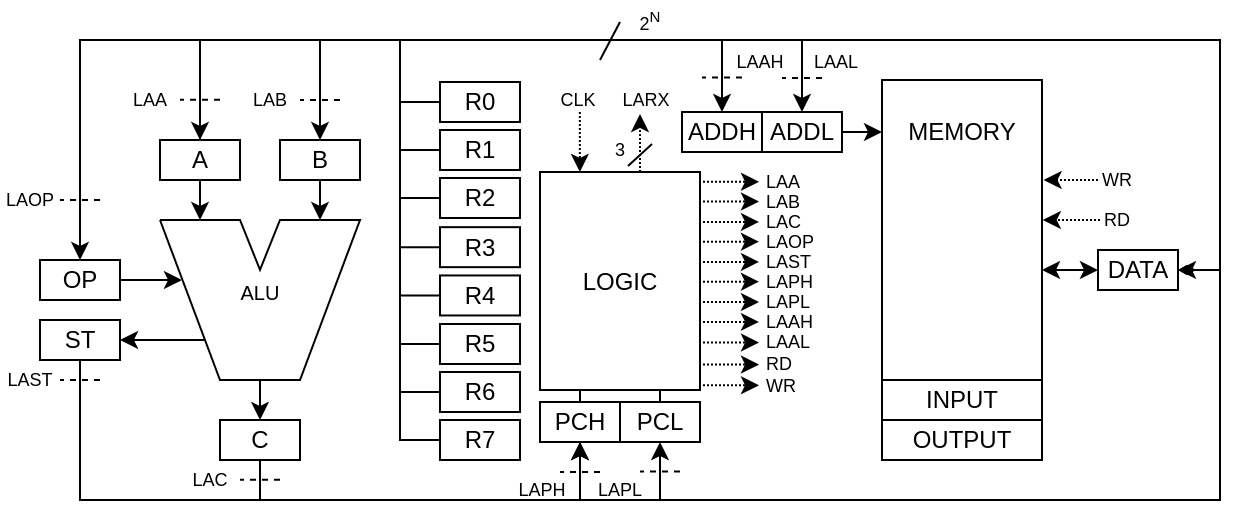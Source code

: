 <mxfile version="24.7.8">
  <diagram name="Page-1" id="H83_4xWVc6kx4KiNgCbZ">
    <mxGraphModel dx="4220" dy="1212" grid="1" gridSize="10" guides="1" tooltips="1" connect="1" arrows="1" fold="1" page="1" pageScale="1" pageWidth="700" pageHeight="270" math="0" shadow="0">
      <root>
        <mxCell id="0" />
        <mxCell id="1" parent="0" />
        <mxCell id="77RlWujfG2KdfoTUNOT7-2" value="" style="endArrow=none;html=1;rounded=0;" parent="1" edge="1">
          <mxGeometry width="50" height="50" relative="1" as="geometry">
            <mxPoint x="-2680" y="-150" as="sourcePoint" />
            <mxPoint x="-2680" y="-150" as="targetPoint" />
            <Array as="points">
              <mxPoint x="-2650" y="-70" />
              <mxPoint x="-2630" y="-70" />
              <mxPoint x="-2610" y="-70" />
              <mxPoint x="-2580" y="-150" />
              <mxPoint x="-2620" y="-150" />
              <mxPoint x="-2630" y="-125.077" />
              <mxPoint x="-2640" y="-150" />
            </Array>
          </mxGeometry>
        </mxCell>
        <mxCell id="77RlWujfG2KdfoTUNOT7-3" value="ALU" style="text;strokeColor=none;align=center;fillColor=none;html=1;verticalAlign=middle;whiteSpace=wrap;rounded=0;fontSize=10;" parent="1" vertex="1">
          <mxGeometry x="-2680" y="-145.423" width="100" height="62.308" as="geometry" />
        </mxCell>
        <mxCell id="77RlWujfG2KdfoTUNOT7-15" style="edgeStyle=orthogonalEdgeStyle;rounded=0;orthogonalLoop=1;jettySize=auto;html=1;exitX=0.5;exitY=1;exitDx=0;exitDy=0;" parent="1" source="77RlWujfG2KdfoTUNOT7-5" edge="1">
          <mxGeometry relative="1" as="geometry">
            <mxPoint x="-2660" y="-150" as="targetPoint" />
          </mxGeometry>
        </mxCell>
        <mxCell id="77RlWujfG2KdfoTUNOT7-35" style="edgeStyle=orthogonalEdgeStyle;rounded=0;orthogonalLoop=1;jettySize=auto;html=1;exitX=0.5;exitY=0;exitDx=0;exitDy=0;" parent="1" source="77RlWujfG2KdfoTUNOT7-5" target="77RlWujfG2KdfoTUNOT7-13" edge="1">
          <mxGeometry relative="1" as="geometry">
            <Array as="points">
              <mxPoint x="-2660" y="-240" />
              <mxPoint x="-2720" y="-240" />
            </Array>
          </mxGeometry>
        </mxCell>
        <mxCell id="77RlWujfG2KdfoTUNOT7-5" value="A" style="rounded=0;whiteSpace=wrap;html=1;" parent="1" vertex="1">
          <mxGeometry x="-2680" y="-190" width="40" height="20" as="geometry" />
        </mxCell>
        <mxCell id="77RlWujfG2KdfoTUNOT7-16" style="edgeStyle=orthogonalEdgeStyle;rounded=0;orthogonalLoop=1;jettySize=auto;html=1;exitX=0.5;exitY=1;exitDx=0;exitDy=0;" parent="1" source="77RlWujfG2KdfoTUNOT7-6" edge="1">
          <mxGeometry relative="1" as="geometry">
            <mxPoint x="-2600" y="-150" as="targetPoint" />
          </mxGeometry>
        </mxCell>
        <mxCell id="77RlWujfG2KdfoTUNOT7-6" value="B" style="rounded=0;whiteSpace=wrap;html=1;" parent="1" vertex="1">
          <mxGeometry x="-2620" y="-190" width="40" height="20" as="geometry" />
        </mxCell>
        <mxCell id="77RlWujfG2KdfoTUNOT7-32" style="edgeStyle=orthogonalEdgeStyle;rounded=0;orthogonalLoop=1;jettySize=auto;html=1;exitX=0.5;exitY=1;exitDx=0;exitDy=0;entryX=1;entryY=0.5;entryDx=0;entryDy=0;" parent="1" source="77RlWujfG2KdfoTUNOT7-7" target="77RlWujfG2KdfoTUNOT7-26" edge="1">
          <mxGeometry relative="1" as="geometry">
            <Array as="points">
              <mxPoint x="-2630" y="-10" />
              <mxPoint x="-2150" y="-10" />
              <mxPoint x="-2150" y="-125" />
            </Array>
          </mxGeometry>
        </mxCell>
        <mxCell id="77RlWujfG2KdfoTUNOT7-33" style="edgeStyle=orthogonalEdgeStyle;rounded=0;orthogonalLoop=1;jettySize=auto;html=1;exitX=0.5;exitY=1;exitDx=0;exitDy=0;entryX=0.5;entryY=0;entryDx=0;entryDy=0;" parent="1" source="77RlWujfG2KdfoTUNOT7-7" target="77RlWujfG2KdfoTUNOT7-25" edge="1">
          <mxGeometry relative="1" as="geometry">
            <Array as="points">
              <mxPoint x="-2630" y="-10" />
              <mxPoint x="-2150" y="-10" />
              <mxPoint x="-2150" y="-240" />
              <mxPoint x="-2359" y="-240" />
            </Array>
          </mxGeometry>
        </mxCell>
        <mxCell id="77RlWujfG2KdfoTUNOT7-34" style="edgeStyle=orthogonalEdgeStyle;rounded=0;orthogonalLoop=1;jettySize=auto;html=1;exitX=0.5;exitY=1;exitDx=0;exitDy=0;entryX=0.5;entryY=1;entryDx=0;entryDy=0;" parent="1" source="77RlWujfG2KdfoTUNOT7-7" target="77RlWujfG2KdfoTUNOT7-23" edge="1">
          <mxGeometry relative="1" as="geometry" />
        </mxCell>
        <mxCell id="77RlWujfG2KdfoTUNOT7-7" value="C" style="rounded=0;whiteSpace=wrap;html=1;" parent="1" vertex="1">
          <mxGeometry x="-2650" y="-50" width="40" height="20" as="geometry" />
        </mxCell>
        <mxCell id="77RlWujfG2KdfoTUNOT7-43" style="edgeStyle=orthogonalEdgeStyle;rounded=0;orthogonalLoop=1;jettySize=auto;html=1;exitX=0;exitY=0.5;exitDx=0;exitDy=0;endArrow=none;endFill=0;" parent="1" source="77RlWujfG2KdfoTUNOT7-8" edge="1">
          <mxGeometry relative="1" as="geometry">
            <mxPoint x="-2560" y="-136.429" as="targetPoint" />
          </mxGeometry>
        </mxCell>
        <mxCell id="77RlWujfG2KdfoTUNOT7-8" value="R3" style="rounded=0;whiteSpace=wrap;html=1;" parent="1" vertex="1">
          <mxGeometry x="-2540" y="-146.42" width="40" height="20" as="geometry" />
        </mxCell>
        <mxCell id="77RlWujfG2KdfoTUNOT7-42" style="edgeStyle=orthogonalEdgeStyle;rounded=0;orthogonalLoop=1;jettySize=auto;html=1;exitX=0;exitY=0.5;exitDx=0;exitDy=0;endArrow=none;endFill=0;" parent="1" source="77RlWujfG2KdfoTUNOT7-9" edge="1">
          <mxGeometry relative="1" as="geometry">
            <mxPoint x="-2560" y="-112.143" as="targetPoint" />
          </mxGeometry>
        </mxCell>
        <mxCell id="77RlWujfG2KdfoTUNOT7-9" value="R4" style="rounded=0;whiteSpace=wrap;html=1;" parent="1" vertex="1">
          <mxGeometry x="-2540" y="-122.27" width="40" height="20" as="geometry" />
        </mxCell>
        <mxCell id="77RlWujfG2KdfoTUNOT7-41" style="edgeStyle=orthogonalEdgeStyle;rounded=0;orthogonalLoop=1;jettySize=auto;html=1;exitX=0;exitY=0.5;exitDx=0;exitDy=0;endArrow=none;endFill=0;" parent="1" source="77RlWujfG2KdfoTUNOT7-10" edge="1">
          <mxGeometry relative="1" as="geometry">
            <mxPoint x="-2560" y="-87.857" as="targetPoint" />
          </mxGeometry>
        </mxCell>
        <mxCell id="77RlWujfG2KdfoTUNOT7-10" value="R5" style="rounded=0;whiteSpace=wrap;html=1;" parent="1" vertex="1">
          <mxGeometry x="-2540" y="-98" width="40" height="20" as="geometry" />
        </mxCell>
        <mxCell id="77RlWujfG2KdfoTUNOT7-40" style="edgeStyle=orthogonalEdgeStyle;rounded=0;orthogonalLoop=1;jettySize=auto;html=1;exitX=0;exitY=0.5;exitDx=0;exitDy=0;endArrow=none;endFill=0;" parent="1" source="77RlWujfG2KdfoTUNOT7-11" edge="1">
          <mxGeometry relative="1" as="geometry">
            <mxPoint x="-2560" y="-64.048" as="targetPoint" />
          </mxGeometry>
        </mxCell>
        <mxCell id="77RlWujfG2KdfoTUNOT7-11" value="R6" style="rounded=0;whiteSpace=wrap;html=1;" parent="1" vertex="1">
          <mxGeometry x="-2540" y="-74" width="40" height="20" as="geometry" />
        </mxCell>
        <mxCell id="77RlWujfG2KdfoTUNOT7-39" style="edgeStyle=orthogonalEdgeStyle;rounded=0;orthogonalLoop=1;jettySize=auto;html=1;exitX=0;exitY=0.5;exitDx=0;exitDy=0;entryX=0.5;entryY=0;entryDx=0;entryDy=0;" parent="1" source="77RlWujfG2KdfoTUNOT7-12" target="77RlWujfG2KdfoTUNOT7-6" edge="1">
          <mxGeometry relative="1" as="geometry">
            <Array as="points">
              <mxPoint x="-2560" y="-40" />
              <mxPoint x="-2560" y="-240" />
              <mxPoint x="-2600" y="-240" />
            </Array>
          </mxGeometry>
        </mxCell>
        <mxCell id="77RlWujfG2KdfoTUNOT7-12" value="R7" style="rounded=0;whiteSpace=wrap;html=1;" parent="1" vertex="1">
          <mxGeometry x="-2540" y="-50" width="40" height="20" as="geometry" />
        </mxCell>
        <mxCell id="77RlWujfG2KdfoTUNOT7-13" value="OP" style="rounded=0;whiteSpace=wrap;html=1;" parent="1" vertex="1">
          <mxGeometry x="-2740" y="-130" width="40" height="20" as="geometry" />
        </mxCell>
        <mxCell id="77RlWujfG2KdfoTUNOT7-14" value="" style="endArrow=classic;html=1;rounded=0;exitX=1;exitY=0.5;exitDx=0;exitDy=0;" parent="1" source="77RlWujfG2KdfoTUNOT7-13" edge="1">
          <mxGeometry width="50" height="50" relative="1" as="geometry">
            <mxPoint x="-2720" y="-110" as="sourcePoint" />
            <mxPoint x="-2669" y="-120" as="targetPoint" />
          </mxGeometry>
        </mxCell>
        <mxCell id="77RlWujfG2KdfoTUNOT7-18" style="edgeStyle=orthogonalEdgeStyle;rounded=0;orthogonalLoop=1;jettySize=auto;html=1;exitX=1;exitY=0.5;exitDx=0;exitDy=0;endArrow=none;endFill=0;startArrow=classic;startFill=1;" parent="1" source="77RlWujfG2KdfoTUNOT7-17" edge="1">
          <mxGeometry relative="1" as="geometry">
            <mxPoint x="-2658" y="-90" as="targetPoint" />
          </mxGeometry>
        </mxCell>
        <mxCell id="77RlWujfG2KdfoTUNOT7-36" style="edgeStyle=orthogonalEdgeStyle;rounded=0;orthogonalLoop=1;jettySize=auto;html=1;exitX=0.5;exitY=1;exitDx=0;exitDy=0;entryX=0.5;entryY=1;entryDx=0;entryDy=0;" parent="1" source="77RlWujfG2KdfoTUNOT7-17" target="77RlWujfG2KdfoTUNOT7-23" edge="1">
          <mxGeometry relative="1" as="geometry">
            <Array as="points">
              <mxPoint x="-2720" y="-10" />
              <mxPoint x="-2470" y="-10" />
            </Array>
          </mxGeometry>
        </mxCell>
        <mxCell id="77RlWujfG2KdfoTUNOT7-17" value="ST" style="rounded=0;whiteSpace=wrap;html=1;" parent="1" vertex="1">
          <mxGeometry x="-2740" y="-100" width="40" height="20" as="geometry" />
        </mxCell>
        <mxCell id="77RlWujfG2KdfoTUNOT7-19" value="" style="endArrow=classic;html=1;rounded=0;entryX=0.5;entryY=0;entryDx=0;entryDy=0;" parent="1" target="77RlWujfG2KdfoTUNOT7-7" edge="1">
          <mxGeometry width="50" height="50" relative="1" as="geometry">
            <mxPoint x="-2630" y="-70" as="sourcePoint" />
            <mxPoint x="-2590" y="-110" as="targetPoint" />
          </mxGeometry>
        </mxCell>
        <mxCell id="77RlWujfG2KdfoTUNOT7-44" style="edgeStyle=orthogonalEdgeStyle;rounded=0;orthogonalLoop=1;jettySize=auto;html=1;exitX=0;exitY=0.5;exitDx=0;exitDy=0;endArrow=none;endFill=0;" parent="1" source="77RlWujfG2KdfoTUNOT7-20" edge="1">
          <mxGeometry relative="1" as="geometry">
            <mxPoint x="-2560" y="-161.19" as="targetPoint" />
          </mxGeometry>
        </mxCell>
        <mxCell id="77RlWujfG2KdfoTUNOT7-20" value="R2" style="rounded=0;whiteSpace=wrap;html=1;" parent="1" vertex="1">
          <mxGeometry x="-2540" y="-171" width="40" height="20" as="geometry" />
        </mxCell>
        <mxCell id="77RlWujfG2KdfoTUNOT7-45" style="edgeStyle=orthogonalEdgeStyle;rounded=0;orthogonalLoop=1;jettySize=auto;html=1;exitX=0;exitY=0.5;exitDx=0;exitDy=0;endArrow=none;endFill=0;" parent="1" source="77RlWujfG2KdfoTUNOT7-21" edge="1">
          <mxGeometry relative="1" as="geometry">
            <mxPoint x="-2560" y="-185" as="targetPoint" />
          </mxGeometry>
        </mxCell>
        <mxCell id="77RlWujfG2KdfoTUNOT7-21" value="R1" style="rounded=0;whiteSpace=wrap;html=1;" parent="1" vertex="1">
          <mxGeometry x="-2540" y="-195" width="40" height="20" as="geometry" />
        </mxCell>
        <mxCell id="77RlWujfG2KdfoTUNOT7-46" style="edgeStyle=orthogonalEdgeStyle;rounded=0;orthogonalLoop=1;jettySize=auto;html=1;exitX=0;exitY=0.5;exitDx=0;exitDy=0;endArrow=none;endFill=0;" parent="1" source="77RlWujfG2KdfoTUNOT7-22" edge="1">
          <mxGeometry relative="1" as="geometry">
            <mxPoint x="-2560" y="-208.81" as="targetPoint" />
          </mxGeometry>
        </mxCell>
        <mxCell id="77RlWujfG2KdfoTUNOT7-22" value="R0" style="rounded=0;whiteSpace=wrap;html=1;" parent="1" vertex="1">
          <mxGeometry x="-2540" y="-219" width="40" height="20" as="geometry" />
        </mxCell>
        <mxCell id="77RlWujfG2KdfoTUNOT7-50" style="edgeStyle=orthogonalEdgeStyle;rounded=0;orthogonalLoop=1;jettySize=auto;html=1;exitX=0.5;exitY=1;exitDx=0;exitDy=0;entryX=0.5;entryY=0;entryDx=0;entryDy=0;startArrow=classic;startFill=1;" parent="1" source="77RlWujfG2KdfoTUNOT7-66" target="77RlWujfG2KdfoTUNOT7-49" edge="1">
          <mxGeometry relative="1" as="geometry">
            <mxPoint x="-2400" y="-150" as="targetPoint" />
            <Array as="points">
              <mxPoint x="-2430" y="-10" />
              <mxPoint x="-2150" y="-10" />
              <mxPoint x="-2150" y="-240" />
              <mxPoint x="-2399" y="-240" />
            </Array>
          </mxGeometry>
        </mxCell>
        <mxCell id="77RlWujfG2KdfoTUNOT7-120" style="edgeStyle=orthogonalEdgeStyle;rounded=0;orthogonalLoop=1;jettySize=auto;html=1;exitX=0.5;exitY=0;exitDx=0;exitDy=0;entryX=0.25;entryY=1;entryDx=0;entryDy=0;endArrow=none;endFill=0;" parent="1" source="77RlWujfG2KdfoTUNOT7-23" target="77RlWujfG2KdfoTUNOT7-67" edge="1">
          <mxGeometry relative="1" as="geometry" />
        </mxCell>
        <mxCell id="77RlWujfG2KdfoTUNOT7-23" value="PCH" style="rounded=0;whiteSpace=wrap;html=1;" parent="1" vertex="1">
          <mxGeometry x="-2490" y="-59" width="40" height="20" as="geometry" />
        </mxCell>
        <mxCell id="77RlWujfG2KdfoTUNOT7-29" style="edgeStyle=orthogonalEdgeStyle;rounded=0;orthogonalLoop=1;jettySize=auto;html=1;exitX=1;exitY=0.5;exitDx=0;exitDy=0;entryX=0;entryY=0.5;entryDx=0;entryDy=0;startArrow=classic;startFill=1;" parent="1" source="77RlWujfG2KdfoTUNOT7-24" target="77RlWujfG2KdfoTUNOT7-26" edge="1">
          <mxGeometry relative="1" as="geometry" />
        </mxCell>
        <mxCell id="77RlWujfG2KdfoTUNOT7-24" value="MEMORY" style="rounded=0;whiteSpace=wrap;html=1;verticalAlign=top;spacingTop=12;" parent="1" vertex="1">
          <mxGeometry x="-2319" y="-220" width="80" height="190" as="geometry" />
        </mxCell>
        <mxCell id="77RlWujfG2KdfoTUNOT7-25" value="ADDL" style="rounded=0;whiteSpace=wrap;html=1;" parent="1" vertex="1">
          <mxGeometry x="-2379" y="-204" width="40" height="20" as="geometry" />
        </mxCell>
        <mxCell id="77RlWujfG2KdfoTUNOT7-65" style="edgeStyle=orthogonalEdgeStyle;rounded=0;orthogonalLoop=1;jettySize=auto;html=1;exitX=1;exitY=0.5;exitDx=0;exitDy=0;entryX=0.5;entryY=0;entryDx=0;entryDy=0;endArrow=classic;endFill=1;startArrow=diamondThin;startFill=1;" parent="1" source="77RlWujfG2KdfoTUNOT7-26" target="77RlWujfG2KdfoTUNOT7-5" edge="1">
          <mxGeometry relative="1" as="geometry">
            <Array as="points">
              <mxPoint x="-2150" y="-125" />
              <mxPoint x="-2150" y="-240" />
              <mxPoint x="-2660" y="-240" />
            </Array>
          </mxGeometry>
        </mxCell>
        <mxCell id="77RlWujfG2KdfoTUNOT7-26" value="DATA" style="rounded=0;whiteSpace=wrap;html=1;" parent="1" vertex="1">
          <mxGeometry x="-2211" y="-135" width="40" height="20" as="geometry" />
        </mxCell>
        <mxCell id="77RlWujfG2KdfoTUNOT7-30" style="edgeStyle=orthogonalEdgeStyle;rounded=0;orthogonalLoop=1;jettySize=auto;html=1;exitX=1;exitY=0.5;exitDx=0;exitDy=0;entryX=0;entryY=0.054;entryDx=0;entryDy=0;entryPerimeter=0;" parent="1" source="77RlWujfG2KdfoTUNOT7-25" edge="1">
          <mxGeometry relative="1" as="geometry">
            <mxPoint x="-2319" y="-193.74" as="targetPoint" />
          </mxGeometry>
        </mxCell>
        <mxCell id="77RlWujfG2KdfoTUNOT7-47" value="" style="endArrow=none;html=1;rounded=0;" parent="1" edge="1">
          <mxGeometry width="50" height="50" relative="1" as="geometry">
            <mxPoint x="-2460" y="-230" as="sourcePoint" />
            <mxPoint x="-2450" y="-249" as="targetPoint" />
          </mxGeometry>
        </mxCell>
        <mxCell id="77RlWujfG2KdfoTUNOT7-48" value="2&lt;sup&gt;N&lt;/sup&gt;" style="text;strokeColor=none;align=center;fillColor=none;html=1;verticalAlign=middle;whiteSpace=wrap;rounded=0;fontSize=9;" parent="1" vertex="1">
          <mxGeometry x="-2450" y="-260" width="30" height="20" as="geometry" />
        </mxCell>
        <mxCell id="77RlWujfG2KdfoTUNOT7-49" value="ADDH" style="rounded=0;whiteSpace=wrap;html=1;" parent="1" vertex="1">
          <mxGeometry x="-2419" y="-204" width="40" height="20" as="geometry" />
        </mxCell>
        <mxCell id="77RlWujfG2KdfoTUNOT7-51" value="OUTPUT" style="rounded=0;whiteSpace=wrap;html=1;" parent="1" vertex="1">
          <mxGeometry x="-2319" y="-50" width="80" height="20" as="geometry" />
        </mxCell>
        <mxCell id="77RlWujfG2KdfoTUNOT7-52" value="INPUT" style="rounded=0;whiteSpace=wrap;html=1;" parent="1" vertex="1">
          <mxGeometry x="-2319" y="-70" width="80" height="20" as="geometry" />
        </mxCell>
        <mxCell id="77RlWujfG2KdfoTUNOT7-59" value="WR" style="text;strokeColor=none;align=left;fillColor=none;html=1;verticalAlign=middle;whiteSpace=wrap;rounded=0;fontSize=9;" parent="1" vertex="1">
          <mxGeometry x="-2211" y="-180" width="38" height="20" as="geometry" />
        </mxCell>
        <mxCell id="77RlWujfG2KdfoTUNOT7-61" style="edgeStyle=orthogonalEdgeStyle;rounded=0;orthogonalLoop=1;jettySize=auto;html=1;exitX=0;exitY=0.5;exitDx=0;exitDy=0;entryX=1.01;entryY=0.265;entryDx=0;entryDy=0;entryPerimeter=0;dashed=1;dashPattern=1 1;" parent="1" source="77RlWujfG2KdfoTUNOT7-59" target="77RlWujfG2KdfoTUNOT7-24" edge="1">
          <mxGeometry relative="1" as="geometry" />
        </mxCell>
        <mxCell id="77RlWujfG2KdfoTUNOT7-62" value="RD" style="text;strokeColor=none;align=left;fillColor=none;html=1;verticalAlign=middle;whiteSpace=wrap;rounded=0;fontSize=9;" parent="1" vertex="1">
          <mxGeometry x="-2210" y="-160" width="38" height="20" as="geometry" />
        </mxCell>
        <mxCell id="77RlWujfG2KdfoTUNOT7-63" style="edgeStyle=orthogonalEdgeStyle;rounded=0;orthogonalLoop=1;jettySize=auto;html=1;exitX=0;exitY=0.5;exitDx=0;exitDy=0;entryX=1.005;entryY=0.366;entryDx=0;entryDy=0;entryPerimeter=0;dashed=1;dashPattern=1 1;" parent="1" source="77RlWujfG2KdfoTUNOT7-62" target="77RlWujfG2KdfoTUNOT7-24" edge="1">
          <mxGeometry relative="1" as="geometry" />
        </mxCell>
        <mxCell id="77RlWujfG2KdfoTUNOT7-119" style="edgeStyle=orthogonalEdgeStyle;rounded=0;orthogonalLoop=1;jettySize=auto;html=1;exitX=0.5;exitY=0;exitDx=0;exitDy=0;entryX=0.75;entryY=1;entryDx=0;entryDy=0;endArrow=none;endFill=0;" parent="1" source="77RlWujfG2KdfoTUNOT7-66" target="77RlWujfG2KdfoTUNOT7-67" edge="1">
          <mxGeometry relative="1" as="geometry" />
        </mxCell>
        <mxCell id="77RlWujfG2KdfoTUNOT7-66" value="PCL" style="rounded=0;whiteSpace=wrap;html=1;" parent="1" vertex="1">
          <mxGeometry x="-2450" y="-59" width="40" height="20" as="geometry" />
        </mxCell>
        <mxCell id="77RlWujfG2KdfoTUNOT7-67" value="LOGIC" style="rounded=0;whiteSpace=wrap;html=1;" parent="1" vertex="1">
          <mxGeometry x="-2490" y="-174" width="80" height="109" as="geometry" />
        </mxCell>
        <mxCell id="77RlWujfG2KdfoTUNOT7-68" value="CLK" style="text;strokeColor=none;align=center;fillColor=none;html=1;verticalAlign=middle;whiteSpace=wrap;rounded=0;fontSize=9;" parent="1" vertex="1">
          <mxGeometry x="-2490" y="-220" width="38" height="20" as="geometry" />
        </mxCell>
        <mxCell id="77RlWujfG2KdfoTUNOT7-69" style="edgeStyle=orthogonalEdgeStyle;rounded=0;orthogonalLoop=1;jettySize=auto;html=1;entryX=1.01;entryY=0.265;entryDx=0;entryDy=0;entryPerimeter=0;dashed=1;dashPattern=1 1;" parent="1" edge="1">
          <mxGeometry relative="1" as="geometry">
            <mxPoint x="-2470.08" y="-174" as="targetPoint" />
            <mxPoint x="-2470.08" y="-204" as="sourcePoint" />
          </mxGeometry>
        </mxCell>
        <mxCell id="77RlWujfG2KdfoTUNOT7-70" value="" style="endArrow=none;html=1;rounded=0;dashed=1;" parent="1" edge="1">
          <mxGeometry width="50" height="50" relative="1" as="geometry">
            <mxPoint x="-2590" y="-210" as="sourcePoint" />
            <mxPoint x="-2610" y="-210" as="targetPoint" />
          </mxGeometry>
        </mxCell>
        <mxCell id="77RlWujfG2KdfoTUNOT7-71" value="" style="endArrow=none;html=1;rounded=0;dashed=1;" parent="1" edge="1">
          <mxGeometry width="50" height="50" relative="1" as="geometry">
            <mxPoint x="-2650" y="-210.14" as="sourcePoint" />
            <mxPoint x="-2670" y="-210.14" as="targetPoint" />
          </mxGeometry>
        </mxCell>
        <mxCell id="77RlWujfG2KdfoTUNOT7-72" value="" style="endArrow=none;html=1;rounded=0;dashed=1;" parent="1" edge="1">
          <mxGeometry width="50" height="50" relative="1" as="geometry">
            <mxPoint x="-2710" y="-160" as="sourcePoint" />
            <mxPoint x="-2730" y="-160" as="targetPoint" />
          </mxGeometry>
        </mxCell>
        <mxCell id="77RlWujfG2KdfoTUNOT7-73" value="LAA" style="text;strokeColor=none;align=center;fillColor=none;html=1;verticalAlign=middle;whiteSpace=wrap;rounded=0;fontSize=9;" parent="1" vertex="1">
          <mxGeometry x="-2700" y="-220" width="30" height="20" as="geometry" />
        </mxCell>
        <mxCell id="77RlWujfG2KdfoTUNOT7-74" value="LAB" style="text;strokeColor=none;align=center;fillColor=none;html=1;verticalAlign=middle;whiteSpace=wrap;rounded=0;fontSize=9;" parent="1" vertex="1">
          <mxGeometry x="-2640" y="-220" width="30" height="20" as="geometry" />
        </mxCell>
        <mxCell id="77RlWujfG2KdfoTUNOT7-75" value="LAOP" style="text;strokeColor=none;align=center;fillColor=none;html=1;verticalAlign=middle;whiteSpace=wrap;rounded=0;fontSize=9;" parent="1" vertex="1">
          <mxGeometry x="-2760" y="-170" width="30" height="20" as="geometry" />
        </mxCell>
        <mxCell id="77RlWujfG2KdfoTUNOT7-76" value="" style="endArrow=none;html=1;rounded=0;dashed=1;" parent="1" edge="1">
          <mxGeometry width="50" height="50" relative="1" as="geometry">
            <mxPoint x="-2710" y="-70" as="sourcePoint" />
            <mxPoint x="-2730" y="-70" as="targetPoint" />
          </mxGeometry>
        </mxCell>
        <mxCell id="77RlWujfG2KdfoTUNOT7-77" value="LAST" style="text;strokeColor=none;align=center;fillColor=none;html=1;verticalAlign=middle;whiteSpace=wrap;rounded=0;fontSize=9;" parent="1" vertex="1">
          <mxGeometry x="-2760" y="-80" width="30" height="20" as="geometry" />
        </mxCell>
        <mxCell id="77RlWujfG2KdfoTUNOT7-78" value="LAC" style="text;strokeColor=none;align=center;fillColor=none;html=1;verticalAlign=middle;whiteSpace=wrap;rounded=0;fontSize=9;" parent="1" vertex="1">
          <mxGeometry x="-2670" y="-30" width="30" height="20" as="geometry" />
        </mxCell>
        <mxCell id="77RlWujfG2KdfoTUNOT7-79" value="" style="endArrow=none;html=1;rounded=0;dashed=1;" parent="1" edge="1">
          <mxGeometry width="50" height="50" relative="1" as="geometry">
            <mxPoint x="-2620" y="-20.14" as="sourcePoint" />
            <mxPoint x="-2640" y="-20.14" as="targetPoint" />
          </mxGeometry>
        </mxCell>
        <mxCell id="77RlWujfG2KdfoTUNOT7-80" value="" style="endArrow=none;html=1;rounded=0;dashed=1;" parent="1" edge="1">
          <mxGeometry width="50" height="50" relative="1" as="geometry">
            <mxPoint x="-2460" y="-24" as="sourcePoint" />
            <mxPoint x="-2480" y="-24" as="targetPoint" />
          </mxGeometry>
        </mxCell>
        <mxCell id="77RlWujfG2KdfoTUNOT7-81" value="" style="endArrow=none;html=1;rounded=0;dashed=1;" parent="1" edge="1">
          <mxGeometry width="50" height="50" relative="1" as="geometry">
            <mxPoint x="-2420" y="-24.28" as="sourcePoint" />
            <mxPoint x="-2440" y="-24.28" as="targetPoint" />
          </mxGeometry>
        </mxCell>
        <mxCell id="77RlWujfG2KdfoTUNOT7-82" value="LAPH" style="text;strokeColor=none;align=center;fillColor=none;html=1;verticalAlign=middle;whiteSpace=wrap;rounded=0;fontSize=9;" parent="1" vertex="1">
          <mxGeometry x="-2504" y="-25" width="30" height="20" as="geometry" />
        </mxCell>
        <mxCell id="77RlWujfG2KdfoTUNOT7-83" value="LAPL" style="text;strokeColor=none;align=center;fillColor=none;html=1;verticalAlign=middle;whiteSpace=wrap;rounded=0;fontSize=9;" parent="1" vertex="1">
          <mxGeometry x="-2465" y="-25" width="30" height="20" as="geometry" />
        </mxCell>
        <mxCell id="77RlWujfG2KdfoTUNOT7-84" value="" style="endArrow=none;html=1;rounded=0;dashed=1;" parent="1" edge="1">
          <mxGeometry width="50" height="50" relative="1" as="geometry">
            <mxPoint x="-2389" y="-221.28" as="sourcePoint" />
            <mxPoint x="-2409" y="-221.28" as="targetPoint" />
          </mxGeometry>
        </mxCell>
        <mxCell id="77RlWujfG2KdfoTUNOT7-85" value="" style="endArrow=none;html=1;rounded=0;dashed=1;" parent="1" edge="1">
          <mxGeometry width="50" height="50" relative="1" as="geometry">
            <mxPoint x="-2349" y="-221" as="sourcePoint" />
            <mxPoint x="-2369" y="-221" as="targetPoint" />
          </mxGeometry>
        </mxCell>
        <mxCell id="77RlWujfG2KdfoTUNOT7-86" value="LAAH" style="text;strokeColor=none;align=center;fillColor=none;html=1;verticalAlign=middle;whiteSpace=wrap;rounded=0;fontSize=9;" parent="1" vertex="1">
          <mxGeometry x="-2395" y="-239" width="30" height="20" as="geometry" />
        </mxCell>
        <mxCell id="77RlWujfG2KdfoTUNOT7-87" value="LAAL" style="text;strokeColor=none;align=center;fillColor=none;html=1;verticalAlign=middle;whiteSpace=wrap;rounded=0;fontSize=9;" parent="1" vertex="1">
          <mxGeometry x="-2357" y="-239" width="30" height="20" as="geometry" />
        </mxCell>
        <mxCell id="77RlWujfG2KdfoTUNOT7-88" style="edgeStyle=orthogonalEdgeStyle;rounded=0;orthogonalLoop=1;jettySize=auto;html=1;dashed=1;dashPattern=1 1;" parent="1" edge="1">
          <mxGeometry relative="1" as="geometry">
            <mxPoint x="-2380.5" y="-169.12" as="targetPoint" />
            <mxPoint x="-2410.5" y="-169.12" as="sourcePoint" />
          </mxGeometry>
        </mxCell>
        <mxCell id="77RlWujfG2KdfoTUNOT7-89" value="LAA" style="text;strokeColor=none;align=left;fillColor=none;html=1;verticalAlign=middle;whiteSpace=wrap;rounded=0;fontSize=9;" parent="1" vertex="1">
          <mxGeometry x="-2379.5" y="-174.62" width="30" height="11" as="geometry" />
        </mxCell>
        <mxCell id="77RlWujfG2KdfoTUNOT7-90" style="edgeStyle=orthogonalEdgeStyle;rounded=0;orthogonalLoop=1;jettySize=auto;html=1;dashed=1;dashPattern=1 1;" parent="1" edge="1">
          <mxGeometry relative="1" as="geometry">
            <mxPoint x="-2380.5" y="-159.22" as="targetPoint" />
            <mxPoint x="-2410.5" y="-159.22" as="sourcePoint" />
          </mxGeometry>
        </mxCell>
        <mxCell id="77RlWujfG2KdfoTUNOT7-91" value="LAB" style="text;strokeColor=none;align=left;fillColor=none;html=1;verticalAlign=middle;whiteSpace=wrap;rounded=0;fontSize=9;" parent="1" vertex="1">
          <mxGeometry x="-2379.5" y="-164.62" width="30" height="11" as="geometry" />
        </mxCell>
        <mxCell id="77RlWujfG2KdfoTUNOT7-92" style="edgeStyle=orthogonalEdgeStyle;rounded=0;orthogonalLoop=1;jettySize=auto;html=1;dashed=1;dashPattern=1 1;" parent="1" edge="1">
          <mxGeometry relative="1" as="geometry">
            <mxPoint x="-2380.5" y="-149.04" as="targetPoint" />
            <mxPoint x="-2410.5" y="-149.04" as="sourcePoint" />
          </mxGeometry>
        </mxCell>
        <mxCell id="77RlWujfG2KdfoTUNOT7-93" value="LAC" style="text;strokeColor=none;align=left;fillColor=none;html=1;verticalAlign=middle;whiteSpace=wrap;rounded=0;fontSize=9;" parent="1" vertex="1">
          <mxGeometry x="-2379.5" y="-154.54" width="30" height="11" as="geometry" />
        </mxCell>
        <mxCell id="77RlWujfG2KdfoTUNOT7-94" style="edgeStyle=orthogonalEdgeStyle;rounded=0;orthogonalLoop=1;jettySize=auto;html=1;dashed=1;dashPattern=1 1;" parent="1" edge="1">
          <mxGeometry relative="1" as="geometry">
            <mxPoint x="-2380.5" y="-139.14" as="targetPoint" />
            <mxPoint x="-2410.5" y="-139.14" as="sourcePoint" />
          </mxGeometry>
        </mxCell>
        <mxCell id="77RlWujfG2KdfoTUNOT7-95" value="LAOP" style="text;strokeColor=none;align=left;fillColor=none;html=1;verticalAlign=middle;whiteSpace=wrap;rounded=0;fontSize=9;" parent="1" vertex="1">
          <mxGeometry x="-2379.5" y="-144.54" width="30" height="11" as="geometry" />
        </mxCell>
        <mxCell id="77RlWujfG2KdfoTUNOT7-100" style="edgeStyle=orthogonalEdgeStyle;rounded=0;orthogonalLoop=1;jettySize=auto;html=1;dashed=1;dashPattern=1 1;" parent="1" edge="1">
          <mxGeometry relative="1" as="geometry">
            <mxPoint x="-2380.5" y="-129.04" as="targetPoint" />
            <mxPoint x="-2410.5" y="-129.04" as="sourcePoint" />
          </mxGeometry>
        </mxCell>
        <mxCell id="77RlWujfG2KdfoTUNOT7-101" value="LAST" style="text;strokeColor=none;align=left;fillColor=none;html=1;verticalAlign=middle;whiteSpace=wrap;rounded=0;fontSize=9;" parent="1" vertex="1">
          <mxGeometry x="-2379.5" y="-134.54" width="30" height="11" as="geometry" />
        </mxCell>
        <mxCell id="77RlWujfG2KdfoTUNOT7-102" style="edgeStyle=orthogonalEdgeStyle;rounded=0;orthogonalLoop=1;jettySize=auto;html=1;dashed=1;dashPattern=1 1;" parent="1" edge="1">
          <mxGeometry relative="1" as="geometry">
            <mxPoint x="-2380.5" y="-119.14" as="targetPoint" />
            <mxPoint x="-2410.5" y="-119.14" as="sourcePoint" />
          </mxGeometry>
        </mxCell>
        <mxCell id="77RlWujfG2KdfoTUNOT7-103" value="LAPH" style="text;strokeColor=none;align=left;fillColor=none;html=1;verticalAlign=middle;whiteSpace=wrap;rounded=0;fontSize=9;" parent="1" vertex="1">
          <mxGeometry x="-2379.5" y="-124.54" width="30" height="11" as="geometry" />
        </mxCell>
        <mxCell id="77RlWujfG2KdfoTUNOT7-104" style="edgeStyle=orthogonalEdgeStyle;rounded=0;orthogonalLoop=1;jettySize=auto;html=1;dashed=1;dashPattern=1 1;" parent="1" edge="1">
          <mxGeometry relative="1" as="geometry">
            <mxPoint x="-2380.5" y="-108.96" as="targetPoint" />
            <mxPoint x="-2410.5" y="-108.96" as="sourcePoint" />
          </mxGeometry>
        </mxCell>
        <mxCell id="77RlWujfG2KdfoTUNOT7-105" value="LAPL" style="text;strokeColor=none;align=left;fillColor=none;html=1;verticalAlign=middle;whiteSpace=wrap;rounded=0;fontSize=9;" parent="1" vertex="1">
          <mxGeometry x="-2379.5" y="-114.46" width="30" height="11" as="geometry" />
        </mxCell>
        <mxCell id="77RlWujfG2KdfoTUNOT7-106" style="edgeStyle=orthogonalEdgeStyle;rounded=0;orthogonalLoop=1;jettySize=auto;html=1;dashed=1;dashPattern=1 1;" parent="1" edge="1">
          <mxGeometry relative="1" as="geometry">
            <mxPoint x="-2380.5" y="-99.06" as="targetPoint" />
            <mxPoint x="-2410.5" y="-99.06" as="sourcePoint" />
          </mxGeometry>
        </mxCell>
        <mxCell id="77RlWujfG2KdfoTUNOT7-107" value="LAAH" style="text;strokeColor=none;align=left;fillColor=none;html=1;verticalAlign=middle;whiteSpace=wrap;rounded=0;fontSize=9;" parent="1" vertex="1">
          <mxGeometry x="-2379.5" y="-104.46" width="30" height="11" as="geometry" />
        </mxCell>
        <mxCell id="77RlWujfG2KdfoTUNOT7-108" style="edgeStyle=orthogonalEdgeStyle;rounded=0;orthogonalLoop=1;jettySize=auto;html=1;dashed=1;dashPattern=1 1;" parent="1" edge="1">
          <mxGeometry relative="1" as="geometry">
            <mxPoint x="-2380.5" y="-88.72" as="targetPoint" />
            <mxPoint x="-2410.5" y="-88.72" as="sourcePoint" />
          </mxGeometry>
        </mxCell>
        <mxCell id="77RlWujfG2KdfoTUNOT7-109" value="LAAL" style="text;strokeColor=none;align=left;fillColor=none;html=1;verticalAlign=middle;whiteSpace=wrap;rounded=0;fontSize=9;" parent="1" vertex="1">
          <mxGeometry x="-2379.5" y="-94.12" width="30" height="11" as="geometry" />
        </mxCell>
        <mxCell id="77RlWujfG2KdfoTUNOT7-110" style="edgeStyle=orthogonalEdgeStyle;rounded=0;orthogonalLoop=1;jettySize=auto;html=1;dashed=1;dashPattern=1 1;" parent="1" edge="1">
          <mxGeometry relative="1" as="geometry">
            <mxPoint x="-2380.5" y="-77.72" as="targetPoint" />
            <mxPoint x="-2410.5" y="-77.72" as="sourcePoint" />
          </mxGeometry>
        </mxCell>
        <mxCell id="77RlWujfG2KdfoTUNOT7-111" value="RD" style="text;strokeColor=none;align=left;fillColor=none;html=1;verticalAlign=middle;whiteSpace=wrap;rounded=0;fontSize=9;" parent="1" vertex="1">
          <mxGeometry x="-2379.5" y="-83.12" width="30" height="11" as="geometry" />
        </mxCell>
        <mxCell id="77RlWujfG2KdfoTUNOT7-112" style="edgeStyle=orthogonalEdgeStyle;rounded=0;orthogonalLoop=1;jettySize=auto;html=1;dashed=1;dashPattern=1 1;" parent="1" edge="1">
          <mxGeometry relative="1" as="geometry">
            <mxPoint x="-2380.5" y="-67.38" as="targetPoint" />
            <mxPoint x="-2410.5" y="-67.38" as="sourcePoint" />
          </mxGeometry>
        </mxCell>
        <mxCell id="77RlWujfG2KdfoTUNOT7-113" value="WR" style="text;strokeColor=none;align=left;fillColor=none;html=1;verticalAlign=middle;whiteSpace=wrap;rounded=0;fontSize=9;" parent="1" vertex="1">
          <mxGeometry x="-2379.5" y="-72.78" width="30" height="11" as="geometry" />
        </mxCell>
        <mxCell id="77RlWujfG2KdfoTUNOT7-115" style="edgeStyle=orthogonalEdgeStyle;rounded=0;orthogonalLoop=1;jettySize=auto;html=1;dashed=1;dashPattern=1 1;" parent="1" edge="1">
          <mxGeometry relative="1" as="geometry">
            <mxPoint x="-2440" y="-203" as="targetPoint" />
            <mxPoint x="-2440" y="-174" as="sourcePoint" />
          </mxGeometry>
        </mxCell>
        <mxCell id="77RlWujfG2KdfoTUNOT7-116" value="" style="endArrow=none;html=1;rounded=0;" parent="1" edge="1">
          <mxGeometry width="50" height="50" relative="1" as="geometry">
            <mxPoint x="-2446" y="-177" as="sourcePoint" />
            <mxPoint x="-2434" y="-188" as="targetPoint" />
          </mxGeometry>
        </mxCell>
        <mxCell id="77RlWujfG2KdfoTUNOT7-117" value="3" style="text;strokeColor=none;align=center;fillColor=none;html=1;verticalAlign=middle;whiteSpace=wrap;rounded=0;fontSize=9;" parent="1" vertex="1">
          <mxGeometry x="-2460" y="-195" width="20" height="20" as="geometry" />
        </mxCell>
        <mxCell id="77RlWujfG2KdfoTUNOT7-118" value="LARX" style="text;strokeColor=none;align=center;fillColor=none;html=1;verticalAlign=middle;whiteSpace=wrap;rounded=0;fontSize=9;" parent="1" vertex="1">
          <mxGeometry x="-2452" y="-215.5" width="30" height="11" as="geometry" />
        </mxCell>
      </root>
    </mxGraphModel>
  </diagram>
</mxfile>
